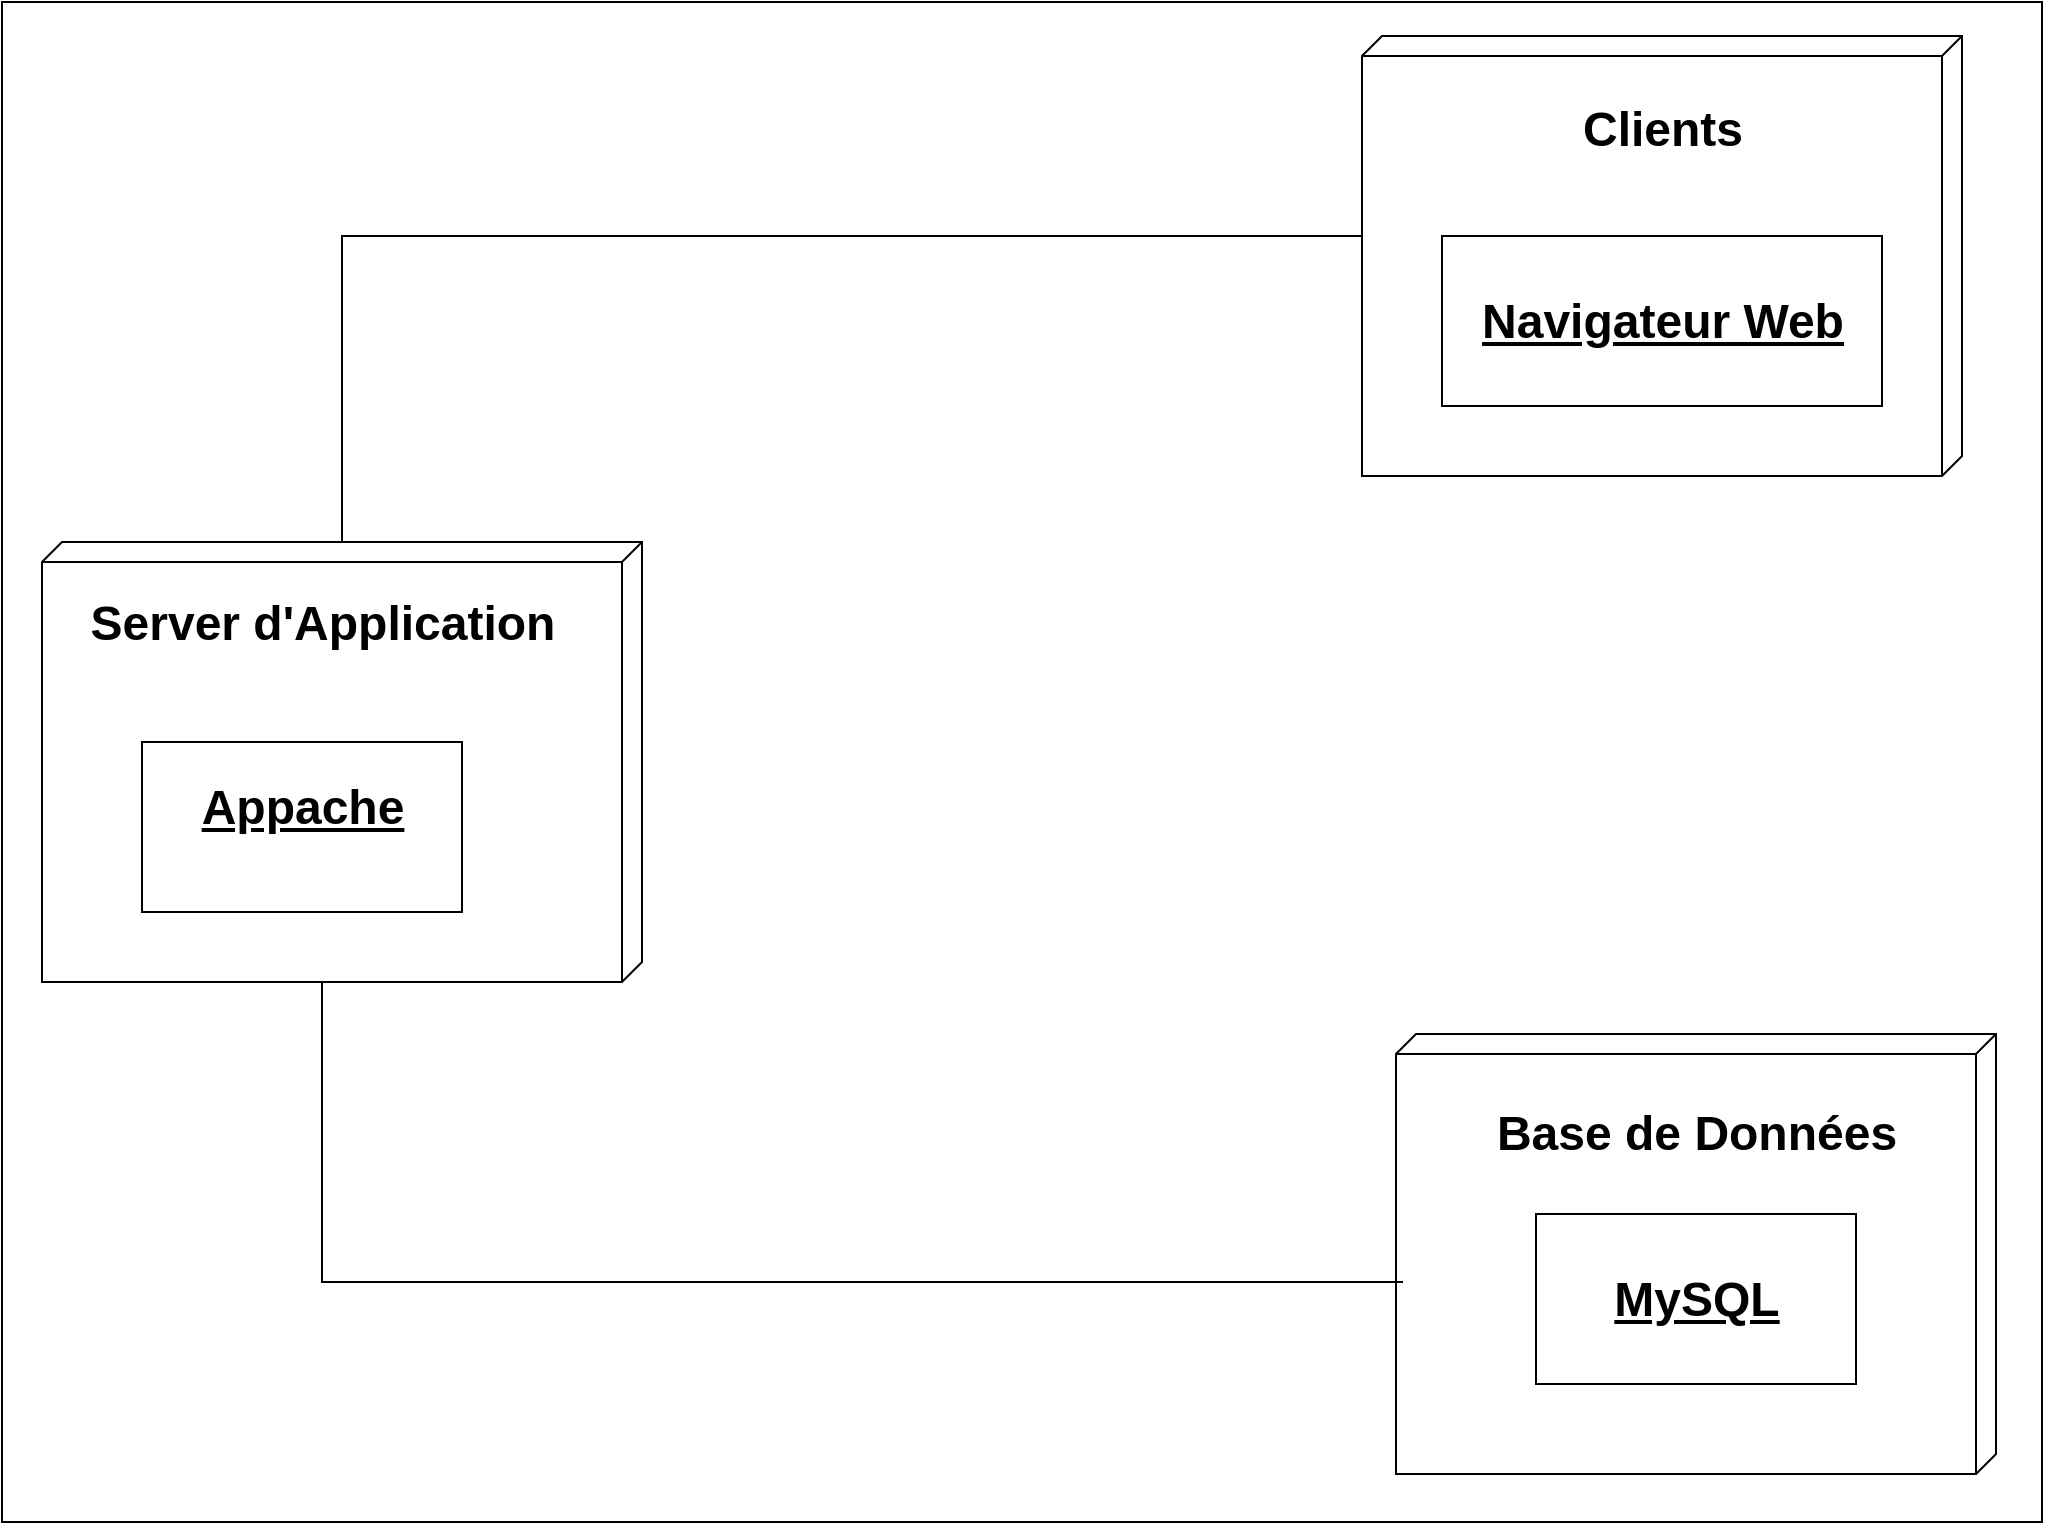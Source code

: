 <mxfile version="24.4.0" type="github">
  <diagram name="Page-1" id="b5b7bab2-c9e2-2cf4-8b2a-24fd1a2a6d21">
    <mxGraphModel dx="1760" dy="852" grid="1" gridSize="10" guides="1" tooltips="1" connect="1" arrows="1" fold="1" page="1" pageScale="1" pageWidth="827" pageHeight="1169" background="none" math="0" shadow="0">
      <root>
        <mxCell id="0" />
        <mxCell id="1" parent="0" />
        <mxCell id="2ordBMTTxFH9icGEAypi-1" value="" style="rounded=0;whiteSpace=wrap;html=1;" vertex="1" parent="1">
          <mxGeometry x="230" y="140" width="1020" height="760" as="geometry" />
        </mxCell>
        <mxCell id="2ordBMTTxFH9icGEAypi-2" value="" style="verticalAlign=top;align=left;spacingTop=8;spacingLeft=2;spacingRight=12;shape=cube;size=10;direction=south;fontStyle=4;html=1;whiteSpace=wrap;" vertex="1" parent="1">
          <mxGeometry x="250" y="410" width="300" height="220" as="geometry" />
        </mxCell>
        <mxCell id="2ordBMTTxFH9icGEAypi-3" value="" style="rounded=0;whiteSpace=wrap;html=1;" vertex="1" parent="1">
          <mxGeometry x="300" y="510" width="160" height="85" as="geometry" />
        </mxCell>
        <mxCell id="2ordBMTTxFH9icGEAypi-6" value="&lt;u&gt;Appache&lt;/u&gt;" style="text;strokeColor=none;fillColor=none;html=1;fontSize=24;fontStyle=1;verticalAlign=middle;align=center;" vertex="1" parent="1">
          <mxGeometry x="330" y="522.5" width="100" height="40" as="geometry" />
        </mxCell>
        <mxCell id="2ordBMTTxFH9icGEAypi-7" value="Server d&#39;Application" style="text;strokeColor=none;fillColor=none;html=1;fontSize=24;fontStyle=1;verticalAlign=middle;align=center;" vertex="1" parent="1">
          <mxGeometry x="340" y="431" width="100" height="40" as="geometry" />
        </mxCell>
        <mxCell id="2ordBMTTxFH9icGEAypi-9" value="" style="verticalAlign=top;align=left;spacingTop=8;spacingLeft=2;spacingRight=12;shape=cube;size=10;direction=south;fontStyle=4;html=1;whiteSpace=wrap;" vertex="1" parent="1">
          <mxGeometry x="927" y="656" width="300" height="220" as="geometry" />
        </mxCell>
        <mxCell id="2ordBMTTxFH9icGEAypi-10" value="" style="verticalAlign=top;align=left;spacingTop=8;spacingLeft=2;spacingRight=12;shape=cube;size=10;direction=south;fontStyle=4;html=1;whiteSpace=wrap;" vertex="1" parent="1">
          <mxGeometry x="910" y="157" width="300" height="220" as="geometry" />
        </mxCell>
        <mxCell id="2ordBMTTxFH9icGEAypi-11" value="Base de Données" style="text;strokeColor=none;fillColor=none;html=1;fontSize=24;fontStyle=1;verticalAlign=middle;align=center;" vertex="1" parent="1">
          <mxGeometry x="1027" y="686" width="100" height="40" as="geometry" />
        </mxCell>
        <mxCell id="2ordBMTTxFH9icGEAypi-12" value="Clients" style="text;strokeColor=none;fillColor=none;html=1;fontSize=24;fontStyle=1;verticalAlign=middle;align=center;" vertex="1" parent="1">
          <mxGeometry x="1010" y="184" width="100" height="40" as="geometry" />
        </mxCell>
        <mxCell id="2ordBMTTxFH9icGEAypi-13" value="" style="rounded=0;whiteSpace=wrap;html=1;" vertex="1" parent="1">
          <mxGeometry x="997" y="746" width="160" height="85" as="geometry" />
        </mxCell>
        <mxCell id="2ordBMTTxFH9icGEAypi-14" value="" style="rounded=0;whiteSpace=wrap;html=1;" vertex="1" parent="1">
          <mxGeometry x="950" y="257" width="220" height="85" as="geometry" />
        </mxCell>
        <mxCell id="2ordBMTTxFH9icGEAypi-15" value="&lt;u&gt;Navigateur Web&lt;/u&gt;" style="text;strokeColor=none;fillColor=none;html=1;fontSize=24;fontStyle=1;verticalAlign=middle;align=center;" vertex="1" parent="1">
          <mxGeometry x="1010" y="279.5" width="100" height="40" as="geometry" />
        </mxCell>
        <mxCell id="2ordBMTTxFH9icGEAypi-16" value="&lt;u&gt;MySQL&lt;/u&gt;" style="text;strokeColor=none;fillColor=none;html=1;fontSize=24;fontStyle=1;verticalAlign=middle;align=center;" vertex="1" parent="1">
          <mxGeometry x="1027" y="768.5" width="100" height="40" as="geometry" />
        </mxCell>
        <mxCell id="2ordBMTTxFH9icGEAypi-18" value="" style="shape=partialRectangle;whiteSpace=wrap;html=1;bottom=0;right=0;fillColor=none;" vertex="1" parent="1">
          <mxGeometry x="400" y="257" width="510" height="153" as="geometry" />
        </mxCell>
        <mxCell id="2ordBMTTxFH9icGEAypi-19" value="" style="shape=partialRectangle;whiteSpace=wrap;html=1;bottom=0;right=0;fillColor=none;direction=north;" vertex="1" parent="1">
          <mxGeometry x="390" y="630" width="540" height="150" as="geometry" />
        </mxCell>
      </root>
    </mxGraphModel>
  </diagram>
</mxfile>
